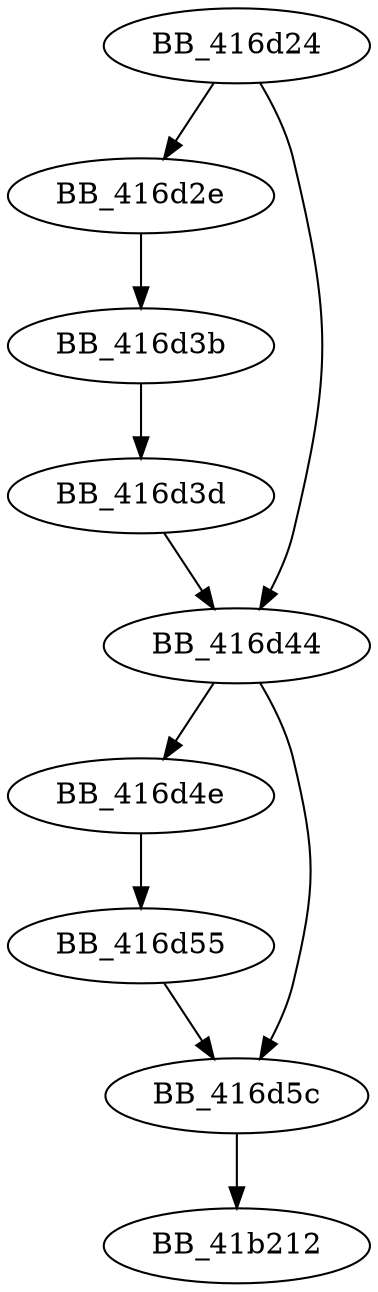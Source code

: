 DiGraph __mtterm{
BB_416d24->BB_416d2e
BB_416d24->BB_416d44
BB_416d2e->BB_416d3b
BB_416d3b->BB_416d3d
BB_416d3d->BB_416d44
BB_416d44->BB_416d4e
BB_416d44->BB_416d5c
BB_416d4e->BB_416d55
BB_416d55->BB_416d5c
BB_416d5c->BB_41b212
}
